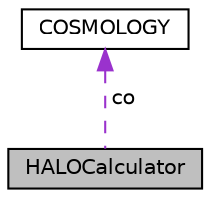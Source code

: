 digraph "HALOCalculator"
{
 // LATEX_PDF_SIZE
  edge [fontname="Helvetica",fontsize="10",labelfontname="Helvetica",labelfontsize="10"];
  node [fontname="Helvetica",fontsize="10",shape=record];
  Node1 [label="HALOCalculator",height=0.2,width=0.4,color="black", fillcolor="grey75", style="filled", fontcolor="black",tooltip="Class for calculating the properties of NFW dark matter halos at a specified redshift and mass."];
  Node2 -> Node1 [dir="back",color="darkorchid3",fontsize="10",style="dashed",label=" co" ,fontname="Helvetica"];
  Node2 [label="COSMOLOGY",height=0.2,width=0.4,color="black", fillcolor="white", style="filled",URL="$class_c_o_s_m_o_l_o_g_y.html",tooltip="The cosmology and all the functions required to calculated quantities based on the cosmology."];
}
